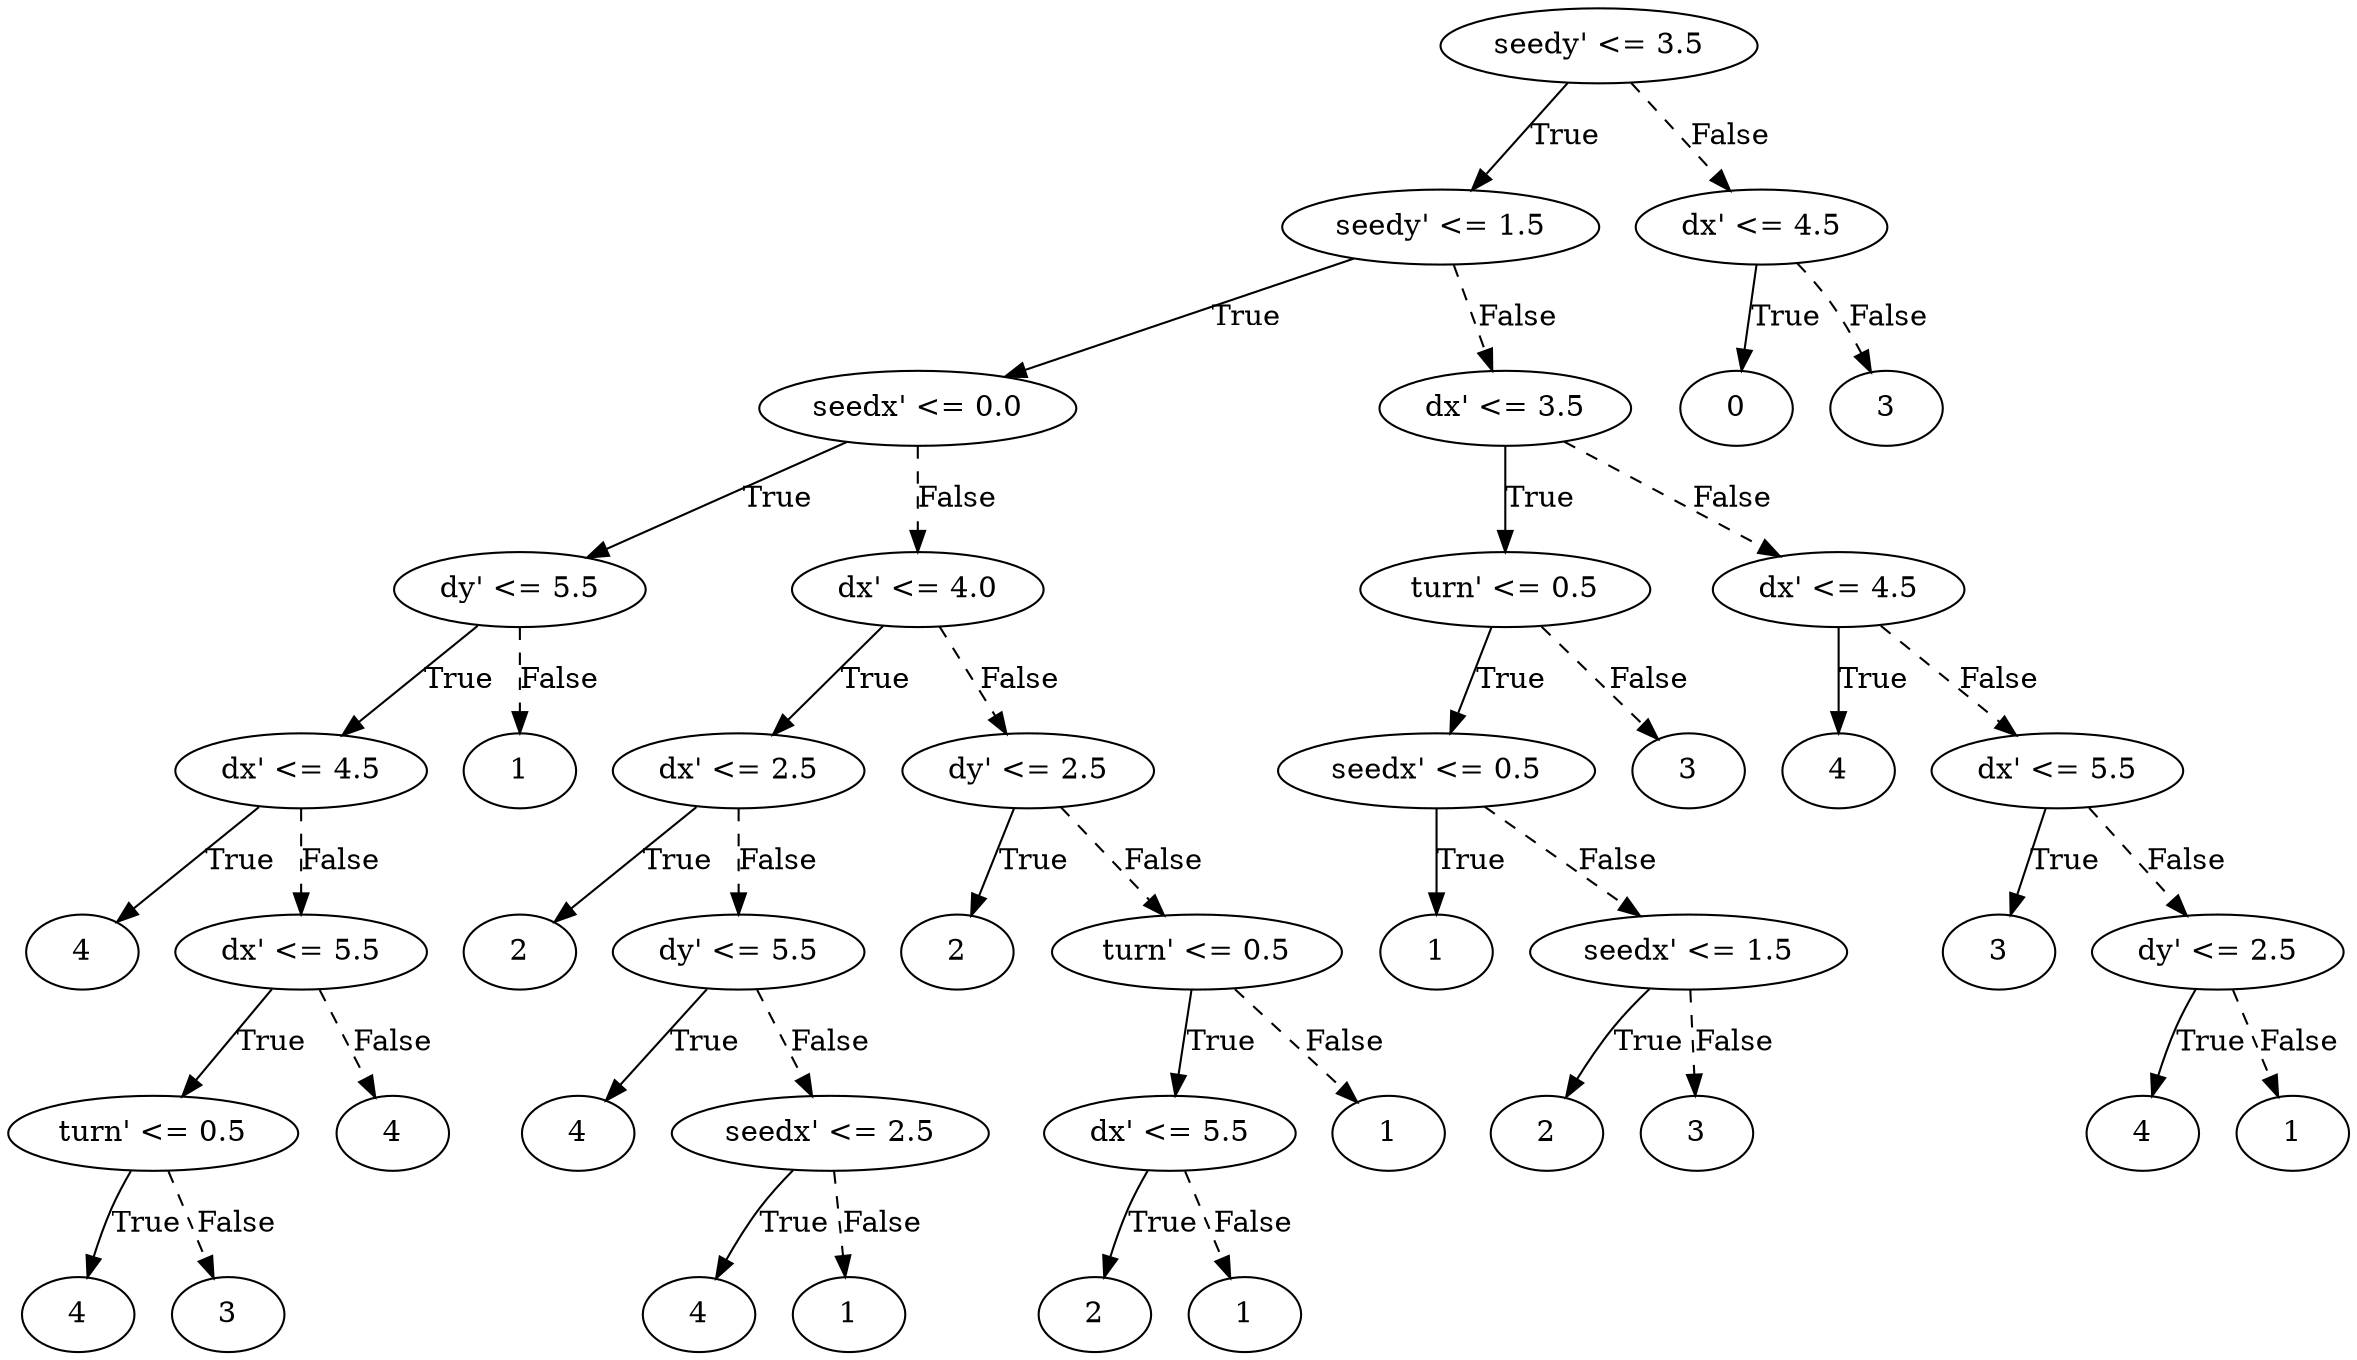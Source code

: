digraph {
0 [label="seedy' <= 3.5"];
1 [label="seedy' <= 1.5"];
2 [label="seedx' <= 0.0"];
3 [label="dy' <= 5.5"];
4 [label="dx' <= 4.5"];
5 [label="4"];
4 -> 5 [label="True"];
6 [label="dx' <= 5.5"];
7 [label="turn' <= 0.5"];
8 [label="4"];
7 -> 8 [label="True"];
9 [label="3"];
7 -> 9 [style="dashed", label="False"];
6 -> 7 [label="True"];
10 [label="4"];
6 -> 10 [style="dashed", label="False"];
4 -> 6 [style="dashed", label="False"];
3 -> 4 [label="True"];
11 [label="1"];
3 -> 11 [style="dashed", label="False"];
2 -> 3 [label="True"];
12 [label="dx' <= 4.0"];
13 [label="dx' <= 2.5"];
14 [label="2"];
13 -> 14 [label="True"];
15 [label="dy' <= 5.5"];
16 [label="4"];
15 -> 16 [label="True"];
17 [label="seedx' <= 2.5"];
18 [label="4"];
17 -> 18 [label="True"];
19 [label="1"];
17 -> 19 [style="dashed", label="False"];
15 -> 17 [style="dashed", label="False"];
13 -> 15 [style="dashed", label="False"];
12 -> 13 [label="True"];
20 [label="dy' <= 2.5"];
21 [label="2"];
20 -> 21 [label="True"];
22 [label="turn' <= 0.5"];
23 [label="dx' <= 5.5"];
24 [label="2"];
23 -> 24 [label="True"];
25 [label="1"];
23 -> 25 [style="dashed", label="False"];
22 -> 23 [label="True"];
26 [label="1"];
22 -> 26 [style="dashed", label="False"];
20 -> 22 [style="dashed", label="False"];
12 -> 20 [style="dashed", label="False"];
2 -> 12 [style="dashed", label="False"];
1 -> 2 [label="True"];
27 [label="dx' <= 3.5"];
28 [label="turn' <= 0.5"];
29 [label="seedx' <= 0.5"];
30 [label="1"];
29 -> 30 [label="True"];
31 [label="seedx' <= 1.5"];
32 [label="2"];
31 -> 32 [label="True"];
33 [label="3"];
31 -> 33 [style="dashed", label="False"];
29 -> 31 [style="dashed", label="False"];
28 -> 29 [label="True"];
34 [label="3"];
28 -> 34 [style="dashed", label="False"];
27 -> 28 [label="True"];
35 [label="dx' <= 4.5"];
36 [label="4"];
35 -> 36 [label="True"];
37 [label="dx' <= 5.5"];
38 [label="3"];
37 -> 38 [label="True"];
39 [label="dy' <= 2.5"];
40 [label="4"];
39 -> 40 [label="True"];
41 [label="1"];
39 -> 41 [style="dashed", label="False"];
37 -> 39 [style="dashed", label="False"];
35 -> 37 [style="dashed", label="False"];
27 -> 35 [style="dashed", label="False"];
1 -> 27 [style="dashed", label="False"];
0 -> 1 [label="True"];
42 [label="dx' <= 4.5"];
43 [label="0"];
42 -> 43 [label="True"];
44 [label="3"];
42 -> 44 [style="dashed", label="False"];
0 -> 42 [style="dashed", label="False"];

}
